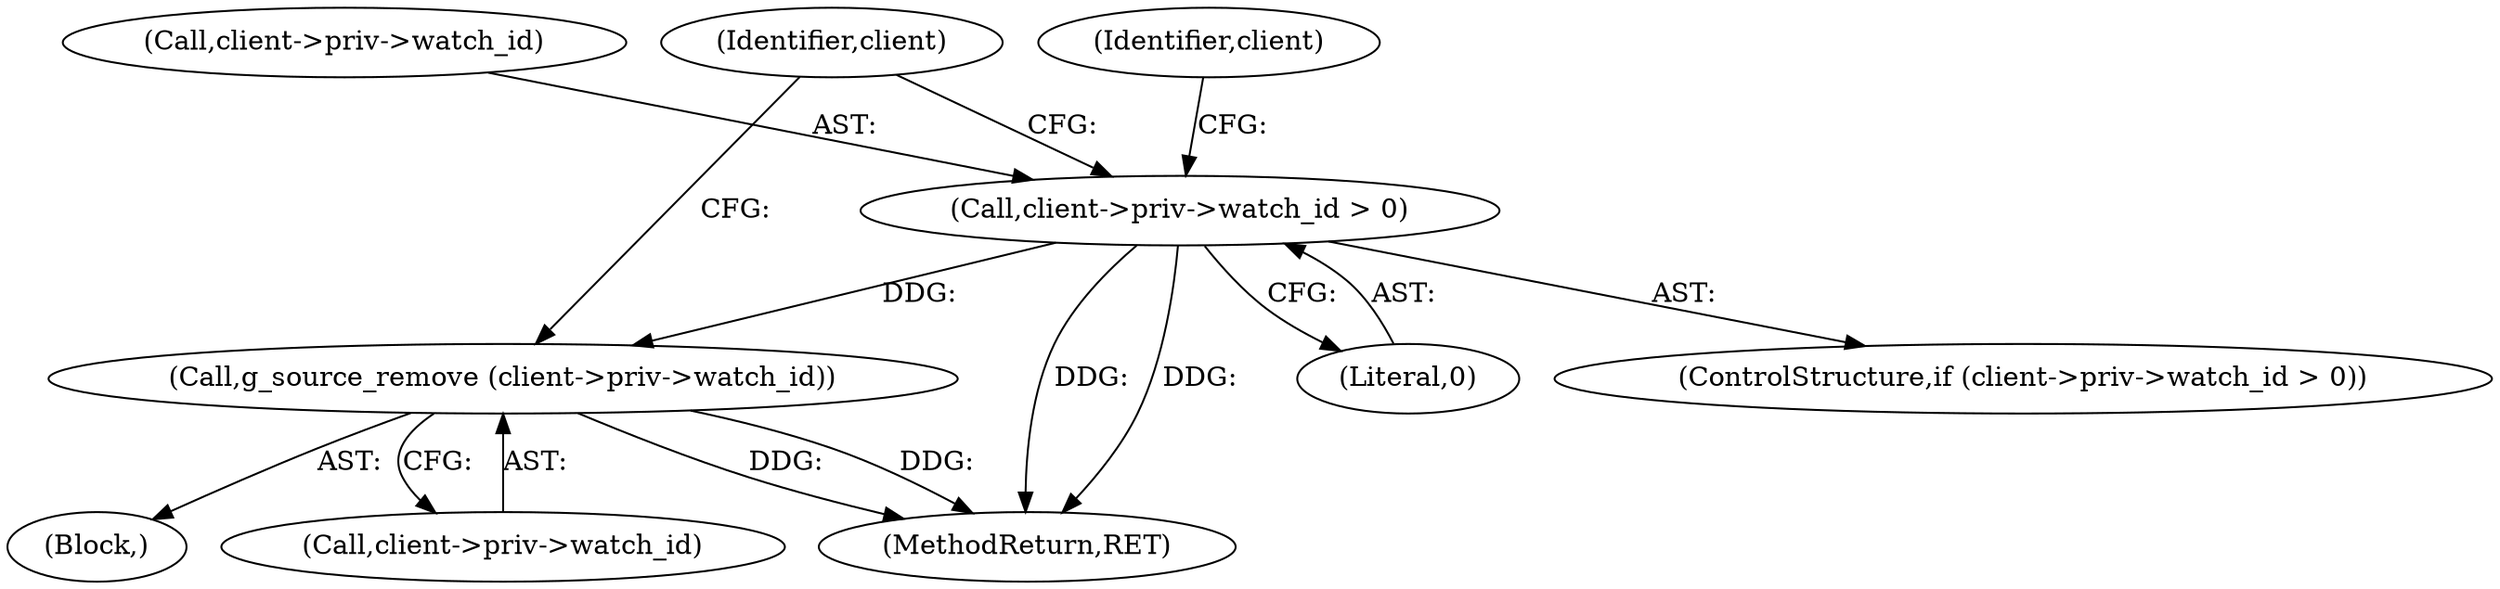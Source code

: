 digraph "0_gnome-session_b0dc999e0b45355314616321dbb6cb71e729fc9d_1@pointer" {
"1000104" [label="(Call,client->priv->watch_id > 0)"];
"1000112" [label="(Call,g_source_remove (client->priv->watch_id))"];
"1000104" [label="(Call,client->priv->watch_id > 0)"];
"1000110" [label="(Literal,0)"];
"1000105" [label="(Call,client->priv->watch_id)"];
"1000112" [label="(Call,g_source_remove (client->priv->watch_id))"];
"1000111" [label="(Block,)"];
"1000113" [label="(Call,client->priv->watch_id)"];
"1000103" [label="(ControlStructure,if (client->priv->watch_id > 0))"];
"1000122" [label="(Identifier,client)"];
"1000115" [label="(Identifier,client)"];
"1000155" [label="(MethodReturn,RET)"];
"1000104" -> "1000103"  [label="AST: "];
"1000104" -> "1000110"  [label="CFG: "];
"1000105" -> "1000104"  [label="AST: "];
"1000110" -> "1000104"  [label="AST: "];
"1000115" -> "1000104"  [label="CFG: "];
"1000122" -> "1000104"  [label="CFG: "];
"1000104" -> "1000155"  [label="DDG: "];
"1000104" -> "1000155"  [label="DDG: "];
"1000104" -> "1000112"  [label="DDG: "];
"1000112" -> "1000111"  [label="AST: "];
"1000112" -> "1000113"  [label="CFG: "];
"1000113" -> "1000112"  [label="AST: "];
"1000122" -> "1000112"  [label="CFG: "];
"1000112" -> "1000155"  [label="DDG: "];
"1000112" -> "1000155"  [label="DDG: "];
}
